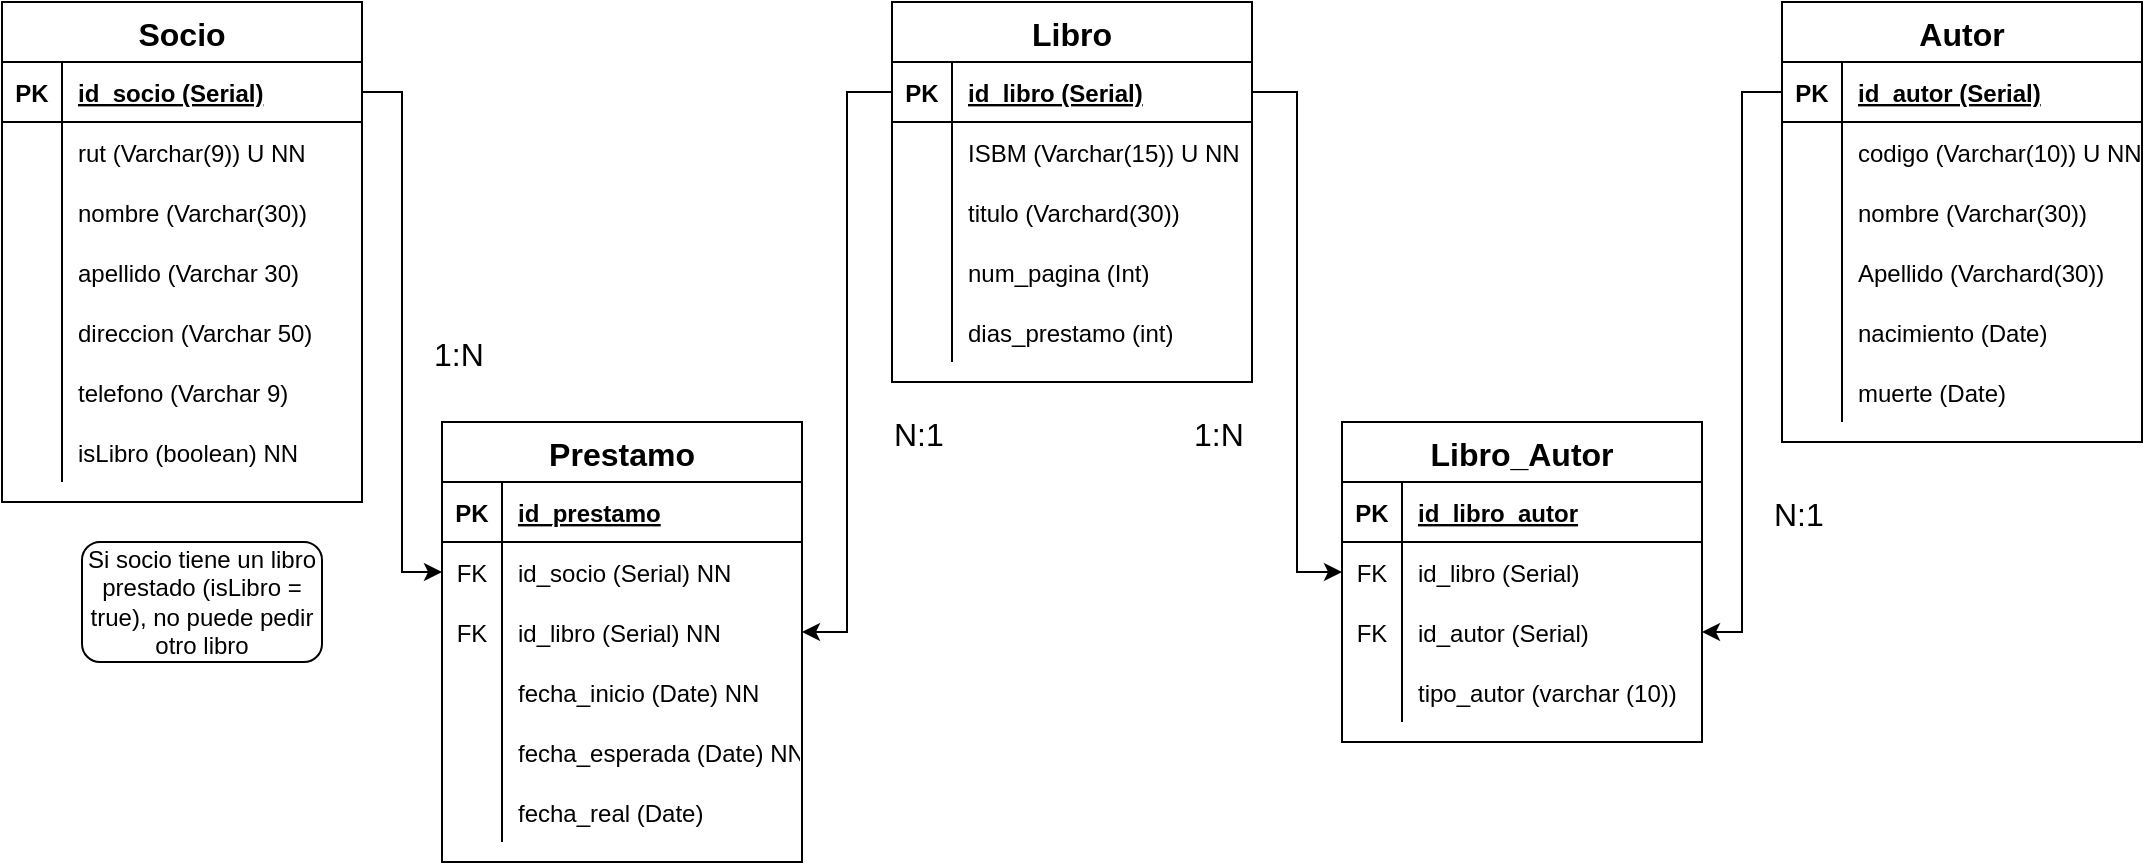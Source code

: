 <mxfile version="14.9.2" type="device"><diagram id="CBUCumqkeVuulPj8Q9eP" name="Page-1"><mxGraphModel dx="865" dy="1320" grid="1" gridSize="10" guides="1" tooltips="1" connect="1" arrows="1" fold="1" page="1" pageScale="1" pageWidth="1100" pageHeight="850" math="0" shadow="0"><root><mxCell id="0"/><mxCell id="1" parent="0"/><mxCell id="Rc7g-UlW5IYrhjgZDPwA-12" value="1:N" style="text;strokeColor=none;fillColor=none;spacingLeft=4;spacingRight=4;overflow=hidden;rotatable=0;points=[[0,0.5],[1,0.5]];portConstraint=eastwest;fontSize=16;" parent="1" vertex="1"><mxGeometry x="600" y="-480" width="40" height="30" as="geometry"/></mxCell><mxCell id="Rc7g-UlW5IYrhjgZDPwA-13" value="N:1" style="text;strokeColor=none;fillColor=none;spacingLeft=4;spacingRight=4;overflow=hidden;rotatable=0;points=[[0,0.5],[1,0.5]];portConstraint=eastwest;fontSize=16;" parent="1" vertex="1"><mxGeometry x="890" y="-440" width="40" height="30" as="geometry"/></mxCell><mxCell id="Rc7g-UlW5IYrhjgZDPwA-16" value="Socio" style="shape=table;startSize=30;container=1;collapsible=1;childLayout=tableLayout;fixedRows=1;rowLines=0;fontStyle=1;align=center;resizeLast=1;fontSize=16;" parent="1" vertex="1"><mxGeometry x="10" y="-680" width="180" height="250" as="geometry"/></mxCell><mxCell id="Rc7g-UlW5IYrhjgZDPwA-17" value="" style="shape=partialRectangle;collapsible=0;dropTarget=0;pointerEvents=0;fillColor=none;top=0;left=0;bottom=1;right=0;points=[[0,0.5],[1,0.5]];portConstraint=eastwest;" parent="Rc7g-UlW5IYrhjgZDPwA-16" vertex="1"><mxGeometry y="30" width="180" height="30" as="geometry"/></mxCell><mxCell id="Rc7g-UlW5IYrhjgZDPwA-18" value="PK" style="shape=partialRectangle;connectable=0;fillColor=none;top=0;left=0;bottom=0;right=0;fontStyle=1;overflow=hidden;" parent="Rc7g-UlW5IYrhjgZDPwA-17" vertex="1"><mxGeometry width="30" height="30" as="geometry"/></mxCell><mxCell id="Rc7g-UlW5IYrhjgZDPwA-19" value="id_socio (Serial)" style="shape=partialRectangle;connectable=0;fillColor=none;top=0;left=0;bottom=0;right=0;align=left;spacingLeft=6;fontStyle=5;overflow=hidden;" parent="Rc7g-UlW5IYrhjgZDPwA-17" vertex="1"><mxGeometry x="30" width="150" height="30" as="geometry"/></mxCell><mxCell id="Rc7g-UlW5IYrhjgZDPwA-20" value="" style="shape=partialRectangle;collapsible=0;dropTarget=0;pointerEvents=0;fillColor=none;top=0;left=0;bottom=0;right=0;points=[[0,0.5],[1,0.5]];portConstraint=eastwest;" parent="Rc7g-UlW5IYrhjgZDPwA-16" vertex="1"><mxGeometry y="60" width="180" height="30" as="geometry"/></mxCell><mxCell id="Rc7g-UlW5IYrhjgZDPwA-21" value="" style="shape=partialRectangle;connectable=0;fillColor=none;top=0;left=0;bottom=0;right=0;editable=1;overflow=hidden;" parent="Rc7g-UlW5IYrhjgZDPwA-20" vertex="1"><mxGeometry width="30" height="30" as="geometry"/></mxCell><mxCell id="Rc7g-UlW5IYrhjgZDPwA-22" value="rut (Varchar(9)) U NN" style="shape=partialRectangle;connectable=0;fillColor=none;top=0;left=0;bottom=0;right=0;align=left;spacingLeft=6;overflow=hidden;" parent="Rc7g-UlW5IYrhjgZDPwA-20" vertex="1"><mxGeometry x="30" width="150" height="30" as="geometry"/></mxCell><mxCell id="Rc7g-UlW5IYrhjgZDPwA-23" value="" style="shape=partialRectangle;collapsible=0;dropTarget=0;pointerEvents=0;fillColor=none;top=0;left=0;bottom=0;right=0;points=[[0,0.5],[1,0.5]];portConstraint=eastwest;" parent="Rc7g-UlW5IYrhjgZDPwA-16" vertex="1"><mxGeometry y="90" width="180" height="30" as="geometry"/></mxCell><mxCell id="Rc7g-UlW5IYrhjgZDPwA-24" value="" style="shape=partialRectangle;connectable=0;fillColor=none;top=0;left=0;bottom=0;right=0;editable=1;overflow=hidden;" parent="Rc7g-UlW5IYrhjgZDPwA-23" vertex="1"><mxGeometry width="30" height="30" as="geometry"/></mxCell><mxCell id="Rc7g-UlW5IYrhjgZDPwA-25" value="nombre (Varchar(30))" style="shape=partialRectangle;connectable=0;fillColor=none;top=0;left=0;bottom=0;right=0;align=left;spacingLeft=6;overflow=hidden;" parent="Rc7g-UlW5IYrhjgZDPwA-23" vertex="1"><mxGeometry x="30" width="150" height="30" as="geometry"/></mxCell><mxCell id="Rc7g-UlW5IYrhjgZDPwA-26" value="" style="shape=partialRectangle;collapsible=0;dropTarget=0;pointerEvents=0;fillColor=none;top=0;left=0;bottom=0;right=0;points=[[0,0.5],[1,0.5]];portConstraint=eastwest;" parent="Rc7g-UlW5IYrhjgZDPwA-16" vertex="1"><mxGeometry y="120" width="180" height="30" as="geometry"/></mxCell><mxCell id="Rc7g-UlW5IYrhjgZDPwA-27" value="" style="shape=partialRectangle;connectable=0;fillColor=none;top=0;left=0;bottom=0;right=0;editable=1;overflow=hidden;" parent="Rc7g-UlW5IYrhjgZDPwA-26" vertex="1"><mxGeometry width="30" height="30" as="geometry"/></mxCell><mxCell id="Rc7g-UlW5IYrhjgZDPwA-28" value="apellido (Varchar 30)" style="shape=partialRectangle;connectable=0;fillColor=none;top=0;left=0;bottom=0;right=0;align=left;spacingLeft=6;overflow=hidden;" parent="Rc7g-UlW5IYrhjgZDPwA-26" vertex="1"><mxGeometry x="30" width="150" height="30" as="geometry"/></mxCell><mxCell id="YdfFZgm_9jZ4nutEyy9W-5" value="" style="shape=partialRectangle;collapsible=0;dropTarget=0;pointerEvents=0;fillColor=none;top=0;left=0;bottom=0;right=0;points=[[0,0.5],[1,0.5]];portConstraint=eastwest;" parent="Rc7g-UlW5IYrhjgZDPwA-16" vertex="1"><mxGeometry y="150" width="180" height="30" as="geometry"/></mxCell><mxCell id="YdfFZgm_9jZ4nutEyy9W-6" value="" style="shape=partialRectangle;connectable=0;fillColor=none;top=0;left=0;bottom=0;right=0;editable=1;overflow=hidden;" parent="YdfFZgm_9jZ4nutEyy9W-5" vertex="1"><mxGeometry width="30" height="30" as="geometry"/></mxCell><mxCell id="YdfFZgm_9jZ4nutEyy9W-7" value="direccion (Varchar 50)" style="shape=partialRectangle;connectable=0;fillColor=none;top=0;left=0;bottom=0;right=0;align=left;spacingLeft=6;overflow=hidden;" parent="YdfFZgm_9jZ4nutEyy9W-5" vertex="1"><mxGeometry x="30" width="150" height="30" as="geometry"/></mxCell><mxCell id="YdfFZgm_9jZ4nutEyy9W-8" value="" style="shape=partialRectangle;collapsible=0;dropTarget=0;pointerEvents=0;fillColor=none;top=0;left=0;bottom=0;right=0;points=[[0,0.5],[1,0.5]];portConstraint=eastwest;" parent="Rc7g-UlW5IYrhjgZDPwA-16" vertex="1"><mxGeometry y="180" width="180" height="30" as="geometry"/></mxCell><mxCell id="YdfFZgm_9jZ4nutEyy9W-9" value="" style="shape=partialRectangle;connectable=0;fillColor=none;top=0;left=0;bottom=0;right=0;editable=1;overflow=hidden;" parent="YdfFZgm_9jZ4nutEyy9W-8" vertex="1"><mxGeometry width="30" height="30" as="geometry"/></mxCell><mxCell id="YdfFZgm_9jZ4nutEyy9W-10" value="telefono (Varchar 9)" style="shape=partialRectangle;connectable=0;fillColor=none;top=0;left=0;bottom=0;right=0;align=left;spacingLeft=6;overflow=hidden;" parent="YdfFZgm_9jZ4nutEyy9W-8" vertex="1"><mxGeometry x="30" width="150" height="30" as="geometry"/></mxCell><mxCell id="YdfFZgm_9jZ4nutEyy9W-1" value="" style="shape=partialRectangle;collapsible=0;dropTarget=0;pointerEvents=0;fillColor=none;top=0;left=0;bottom=0;right=0;points=[[0,0.5],[1,0.5]];portConstraint=eastwest;" parent="Rc7g-UlW5IYrhjgZDPwA-16" vertex="1"><mxGeometry y="210" width="180" height="30" as="geometry"/></mxCell><mxCell id="YdfFZgm_9jZ4nutEyy9W-2" value="" style="shape=partialRectangle;connectable=0;fillColor=none;top=0;left=0;bottom=0;right=0;editable=1;overflow=hidden;" parent="YdfFZgm_9jZ4nutEyy9W-1" vertex="1"><mxGeometry width="30" height="30" as="geometry"/></mxCell><mxCell id="YdfFZgm_9jZ4nutEyy9W-3" value="isLibro (boolean) NN" style="shape=partialRectangle;connectable=0;fillColor=none;top=0;left=0;bottom=0;right=0;align=left;spacingLeft=6;overflow=hidden;" parent="YdfFZgm_9jZ4nutEyy9W-1" vertex="1"><mxGeometry x="30" width="150" height="30" as="geometry"/></mxCell><mxCell id="Rc7g-UlW5IYrhjgZDPwA-29" value="Prestamo" style="shape=table;startSize=30;container=1;collapsible=1;childLayout=tableLayout;fixedRows=1;rowLines=0;fontStyle=1;align=center;resizeLast=1;fontSize=16;" parent="1" vertex="1"><mxGeometry x="230" y="-470" width="180" height="220" as="geometry"/></mxCell><mxCell id="Rc7g-UlW5IYrhjgZDPwA-30" value="" style="shape=partialRectangle;collapsible=0;dropTarget=0;pointerEvents=0;fillColor=none;top=0;left=0;bottom=1;right=0;points=[[0,0.5],[1,0.5]];portConstraint=eastwest;" parent="Rc7g-UlW5IYrhjgZDPwA-29" vertex="1"><mxGeometry y="30" width="180" height="30" as="geometry"/></mxCell><mxCell id="Rc7g-UlW5IYrhjgZDPwA-31" value="PK" style="shape=partialRectangle;connectable=0;fillColor=none;top=0;left=0;bottom=0;right=0;fontStyle=1;overflow=hidden;" parent="Rc7g-UlW5IYrhjgZDPwA-30" vertex="1"><mxGeometry width="30" height="30" as="geometry"/></mxCell><mxCell id="Rc7g-UlW5IYrhjgZDPwA-32" value="id_prestamo" style="shape=partialRectangle;connectable=0;fillColor=none;top=0;left=0;bottom=0;right=0;align=left;spacingLeft=6;fontStyle=5;overflow=hidden;" parent="Rc7g-UlW5IYrhjgZDPwA-30" vertex="1"><mxGeometry x="30" width="150" height="30" as="geometry"/></mxCell><mxCell id="Rc7g-UlW5IYrhjgZDPwA-33" value="" style="shape=partialRectangle;collapsible=0;dropTarget=0;pointerEvents=0;fillColor=none;top=0;left=0;bottom=0;right=0;points=[[0,0.5],[1,0.5]];portConstraint=eastwest;" parent="Rc7g-UlW5IYrhjgZDPwA-29" vertex="1"><mxGeometry y="60" width="180" height="30" as="geometry"/></mxCell><mxCell id="Rc7g-UlW5IYrhjgZDPwA-34" value="FK" style="shape=partialRectangle;connectable=0;fillColor=none;top=0;left=0;bottom=0;right=0;editable=1;overflow=hidden;" parent="Rc7g-UlW5IYrhjgZDPwA-33" vertex="1"><mxGeometry width="30" height="30" as="geometry"/></mxCell><mxCell id="Rc7g-UlW5IYrhjgZDPwA-35" value="id_socio (Serial) NN" style="shape=partialRectangle;connectable=0;fillColor=none;top=0;left=0;bottom=0;right=0;align=left;spacingLeft=6;overflow=hidden;" parent="Rc7g-UlW5IYrhjgZDPwA-33" vertex="1"><mxGeometry x="30" width="150" height="30" as="geometry"/></mxCell><mxCell id="Rc7g-UlW5IYrhjgZDPwA-36" value="" style="shape=partialRectangle;collapsible=0;dropTarget=0;pointerEvents=0;fillColor=none;top=0;left=0;bottom=0;right=0;points=[[0,0.5],[1,0.5]];portConstraint=eastwest;" parent="Rc7g-UlW5IYrhjgZDPwA-29" vertex="1"><mxGeometry y="90" width="180" height="30" as="geometry"/></mxCell><mxCell id="Rc7g-UlW5IYrhjgZDPwA-37" value="FK" style="shape=partialRectangle;connectable=0;fillColor=none;top=0;left=0;bottom=0;right=0;editable=1;overflow=hidden;" parent="Rc7g-UlW5IYrhjgZDPwA-36" vertex="1"><mxGeometry width="30" height="30" as="geometry"/></mxCell><mxCell id="Rc7g-UlW5IYrhjgZDPwA-38" value="id_libro (Serial) NN" style="shape=partialRectangle;connectable=0;fillColor=none;top=0;left=0;bottom=0;right=0;align=left;spacingLeft=6;overflow=hidden;" parent="Rc7g-UlW5IYrhjgZDPwA-36" vertex="1"><mxGeometry x="30" width="150" height="30" as="geometry"/></mxCell><mxCell id="Rc7g-UlW5IYrhjgZDPwA-39" value="" style="shape=partialRectangle;collapsible=0;dropTarget=0;pointerEvents=0;fillColor=none;top=0;left=0;bottom=0;right=0;points=[[0,0.5],[1,0.5]];portConstraint=eastwest;" parent="Rc7g-UlW5IYrhjgZDPwA-29" vertex="1"><mxGeometry y="120" width="180" height="30" as="geometry"/></mxCell><mxCell id="Rc7g-UlW5IYrhjgZDPwA-40" value="" style="shape=partialRectangle;connectable=0;fillColor=none;top=0;left=0;bottom=0;right=0;editable=1;overflow=hidden;" parent="Rc7g-UlW5IYrhjgZDPwA-39" vertex="1"><mxGeometry width="30" height="30" as="geometry"/></mxCell><mxCell id="Rc7g-UlW5IYrhjgZDPwA-41" value="fecha_inicio (Date) NN" style="shape=partialRectangle;connectable=0;fillColor=none;top=0;left=0;bottom=0;right=0;align=left;spacingLeft=6;overflow=hidden;" parent="Rc7g-UlW5IYrhjgZDPwA-39" vertex="1"><mxGeometry x="30" width="150" height="30" as="geometry"/></mxCell><mxCell id="Rc7g-UlW5IYrhjgZDPwA-84" value="" style="shape=partialRectangle;collapsible=0;dropTarget=0;pointerEvents=0;fillColor=none;top=0;left=0;bottom=0;right=0;points=[[0,0.5],[1,0.5]];portConstraint=eastwest;" parent="Rc7g-UlW5IYrhjgZDPwA-29" vertex="1"><mxGeometry y="150" width="180" height="30" as="geometry"/></mxCell><mxCell id="Rc7g-UlW5IYrhjgZDPwA-85" value="" style="shape=partialRectangle;connectable=0;fillColor=none;top=0;left=0;bottom=0;right=0;editable=1;overflow=hidden;" parent="Rc7g-UlW5IYrhjgZDPwA-84" vertex="1"><mxGeometry width="30" height="30" as="geometry"/></mxCell><mxCell id="Rc7g-UlW5IYrhjgZDPwA-86" value="fecha_esperada (Date) NN" style="shape=partialRectangle;connectable=0;fillColor=none;top=0;left=0;bottom=0;right=0;align=left;spacingLeft=6;overflow=hidden;" parent="Rc7g-UlW5IYrhjgZDPwA-84" vertex="1"><mxGeometry x="30" width="150" height="30" as="geometry"/></mxCell><mxCell id="Rc7g-UlW5IYrhjgZDPwA-87" value="" style="shape=partialRectangle;collapsible=0;dropTarget=0;pointerEvents=0;fillColor=none;top=0;left=0;bottom=0;right=0;points=[[0,0.5],[1,0.5]];portConstraint=eastwest;" parent="Rc7g-UlW5IYrhjgZDPwA-29" vertex="1"><mxGeometry y="180" width="180" height="30" as="geometry"/></mxCell><mxCell id="Rc7g-UlW5IYrhjgZDPwA-88" value="" style="shape=partialRectangle;connectable=0;fillColor=none;top=0;left=0;bottom=0;right=0;editable=1;overflow=hidden;" parent="Rc7g-UlW5IYrhjgZDPwA-87" vertex="1"><mxGeometry width="30" height="30" as="geometry"/></mxCell><mxCell id="Rc7g-UlW5IYrhjgZDPwA-89" value="fecha_real (Date)" style="shape=partialRectangle;connectable=0;fillColor=none;top=0;left=0;bottom=0;right=0;align=left;spacingLeft=6;overflow=hidden;" parent="Rc7g-UlW5IYrhjgZDPwA-87" vertex="1"><mxGeometry x="30" width="150" height="30" as="geometry"/></mxCell><mxCell id="Rc7g-UlW5IYrhjgZDPwA-42" value="Libro" style="shape=table;startSize=30;container=1;collapsible=1;childLayout=tableLayout;fixedRows=1;rowLines=0;fontStyle=1;align=center;resizeLast=1;fontSize=16;" parent="1" vertex="1"><mxGeometry x="455" y="-680" width="180" height="190" as="geometry"/></mxCell><mxCell id="Rc7g-UlW5IYrhjgZDPwA-43" value="" style="shape=partialRectangle;collapsible=0;dropTarget=0;pointerEvents=0;fillColor=none;top=0;left=0;bottom=1;right=0;points=[[0,0.5],[1,0.5]];portConstraint=eastwest;" parent="Rc7g-UlW5IYrhjgZDPwA-42" vertex="1"><mxGeometry y="30" width="180" height="30" as="geometry"/></mxCell><mxCell id="Rc7g-UlW5IYrhjgZDPwA-44" value="PK" style="shape=partialRectangle;connectable=0;fillColor=none;top=0;left=0;bottom=0;right=0;fontStyle=1;overflow=hidden;" parent="Rc7g-UlW5IYrhjgZDPwA-43" vertex="1"><mxGeometry width="30" height="30" as="geometry"/></mxCell><mxCell id="Rc7g-UlW5IYrhjgZDPwA-45" value="id_libro (Serial)" style="shape=partialRectangle;connectable=0;fillColor=none;top=0;left=0;bottom=0;right=0;align=left;spacingLeft=6;fontStyle=5;overflow=hidden;" parent="Rc7g-UlW5IYrhjgZDPwA-43" vertex="1"><mxGeometry x="30" width="150" height="30" as="geometry"/></mxCell><mxCell id="Rc7g-UlW5IYrhjgZDPwA-46" value="" style="shape=partialRectangle;collapsible=0;dropTarget=0;pointerEvents=0;fillColor=none;top=0;left=0;bottom=0;right=0;points=[[0,0.5],[1,0.5]];portConstraint=eastwest;" parent="Rc7g-UlW5IYrhjgZDPwA-42" vertex="1"><mxGeometry y="60" width="180" height="30" as="geometry"/></mxCell><mxCell id="Rc7g-UlW5IYrhjgZDPwA-47" value="" style="shape=partialRectangle;connectable=0;fillColor=none;top=0;left=0;bottom=0;right=0;editable=1;overflow=hidden;" parent="Rc7g-UlW5IYrhjgZDPwA-46" vertex="1"><mxGeometry width="30" height="30" as="geometry"/></mxCell><mxCell id="Rc7g-UlW5IYrhjgZDPwA-48" value="ISBM (Varchar(15)) U NN" style="shape=partialRectangle;connectable=0;fillColor=none;top=0;left=0;bottom=0;right=0;align=left;spacingLeft=6;overflow=hidden;" parent="Rc7g-UlW5IYrhjgZDPwA-46" vertex="1"><mxGeometry x="30" width="150" height="30" as="geometry"/></mxCell><mxCell id="Rc7g-UlW5IYrhjgZDPwA-49" value="" style="shape=partialRectangle;collapsible=0;dropTarget=0;pointerEvents=0;fillColor=none;top=0;left=0;bottom=0;right=0;points=[[0,0.5],[1,0.5]];portConstraint=eastwest;" parent="Rc7g-UlW5IYrhjgZDPwA-42" vertex="1"><mxGeometry y="90" width="180" height="30" as="geometry"/></mxCell><mxCell id="Rc7g-UlW5IYrhjgZDPwA-50" value="" style="shape=partialRectangle;connectable=0;fillColor=none;top=0;left=0;bottom=0;right=0;editable=1;overflow=hidden;" parent="Rc7g-UlW5IYrhjgZDPwA-49" vertex="1"><mxGeometry width="30" height="30" as="geometry"/></mxCell><mxCell id="Rc7g-UlW5IYrhjgZDPwA-51" value="titulo (Varchard(30))" style="shape=partialRectangle;connectable=0;fillColor=none;top=0;left=0;bottom=0;right=0;align=left;spacingLeft=6;overflow=hidden;" parent="Rc7g-UlW5IYrhjgZDPwA-49" vertex="1"><mxGeometry x="30" width="150" height="30" as="geometry"/></mxCell><mxCell id="Rc7g-UlW5IYrhjgZDPwA-52" value="" style="shape=partialRectangle;collapsible=0;dropTarget=0;pointerEvents=0;fillColor=none;top=0;left=0;bottom=0;right=0;points=[[0,0.5],[1,0.5]];portConstraint=eastwest;" parent="Rc7g-UlW5IYrhjgZDPwA-42" vertex="1"><mxGeometry y="120" width="180" height="30" as="geometry"/></mxCell><mxCell id="Rc7g-UlW5IYrhjgZDPwA-53" value="" style="shape=partialRectangle;connectable=0;fillColor=none;top=0;left=0;bottom=0;right=0;editable=1;overflow=hidden;" parent="Rc7g-UlW5IYrhjgZDPwA-52" vertex="1"><mxGeometry width="30" height="30" as="geometry"/></mxCell><mxCell id="Rc7g-UlW5IYrhjgZDPwA-54" value="num_pagina (Int)" style="shape=partialRectangle;connectable=0;fillColor=none;top=0;left=0;bottom=0;right=0;align=left;spacingLeft=6;overflow=hidden;" parent="Rc7g-UlW5IYrhjgZDPwA-52" vertex="1"><mxGeometry x="30" width="150" height="30" as="geometry"/></mxCell><mxCell id="EmzPROt_VHU3Obhoxcbb-1" value="" style="shape=partialRectangle;collapsible=0;dropTarget=0;pointerEvents=0;fillColor=none;top=0;left=0;bottom=0;right=0;points=[[0,0.5],[1,0.5]];portConstraint=eastwest;" vertex="1" parent="Rc7g-UlW5IYrhjgZDPwA-42"><mxGeometry y="150" width="180" height="30" as="geometry"/></mxCell><mxCell id="EmzPROt_VHU3Obhoxcbb-2" value="" style="shape=partialRectangle;connectable=0;fillColor=none;top=0;left=0;bottom=0;right=0;editable=1;overflow=hidden;" vertex="1" parent="EmzPROt_VHU3Obhoxcbb-1"><mxGeometry width="30" height="30" as="geometry"/></mxCell><mxCell id="EmzPROt_VHU3Obhoxcbb-3" value="dias_prestamo (int)" style="shape=partialRectangle;connectable=0;fillColor=none;top=0;left=0;bottom=0;right=0;align=left;spacingLeft=6;overflow=hidden;" vertex="1" parent="EmzPROt_VHU3Obhoxcbb-1"><mxGeometry x="30" width="150" height="30" as="geometry"/></mxCell><mxCell id="Rc7g-UlW5IYrhjgZDPwA-55" value="Libro_Autor" style="shape=table;startSize=30;container=1;collapsible=1;childLayout=tableLayout;fixedRows=1;rowLines=0;fontStyle=1;align=center;resizeLast=1;fontSize=16;" parent="1" vertex="1"><mxGeometry x="680" y="-470" width="180" height="160" as="geometry"/></mxCell><mxCell id="Rc7g-UlW5IYrhjgZDPwA-56" value="" style="shape=partialRectangle;collapsible=0;dropTarget=0;pointerEvents=0;fillColor=none;top=0;left=0;bottom=1;right=0;points=[[0,0.5],[1,0.5]];portConstraint=eastwest;" parent="Rc7g-UlW5IYrhjgZDPwA-55" vertex="1"><mxGeometry y="30" width="180" height="30" as="geometry"/></mxCell><mxCell id="Rc7g-UlW5IYrhjgZDPwA-57" value="PK" style="shape=partialRectangle;connectable=0;fillColor=none;top=0;left=0;bottom=0;right=0;fontStyle=1;overflow=hidden;" parent="Rc7g-UlW5IYrhjgZDPwA-56" vertex="1"><mxGeometry width="30" height="30" as="geometry"/></mxCell><mxCell id="Rc7g-UlW5IYrhjgZDPwA-58" value="id_libro_autor" style="shape=partialRectangle;connectable=0;fillColor=none;top=0;left=0;bottom=0;right=0;align=left;spacingLeft=6;fontStyle=5;overflow=hidden;" parent="Rc7g-UlW5IYrhjgZDPwA-56" vertex="1"><mxGeometry x="30" width="150" height="30" as="geometry"/></mxCell><mxCell id="Rc7g-UlW5IYrhjgZDPwA-59" value="" style="shape=partialRectangle;collapsible=0;dropTarget=0;pointerEvents=0;fillColor=none;top=0;left=0;bottom=0;right=0;points=[[0,0.5],[1,0.5]];portConstraint=eastwest;" parent="Rc7g-UlW5IYrhjgZDPwA-55" vertex="1"><mxGeometry y="60" width="180" height="30" as="geometry"/></mxCell><mxCell id="Rc7g-UlW5IYrhjgZDPwA-60" value="FK" style="shape=partialRectangle;connectable=0;fillColor=none;top=0;left=0;bottom=0;right=0;editable=1;overflow=hidden;" parent="Rc7g-UlW5IYrhjgZDPwA-59" vertex="1"><mxGeometry width="30" height="30" as="geometry"/></mxCell><mxCell id="Rc7g-UlW5IYrhjgZDPwA-61" value="id_libro (Serial)" style="shape=partialRectangle;connectable=0;fillColor=none;top=0;left=0;bottom=0;right=0;align=left;spacingLeft=6;overflow=hidden;" parent="Rc7g-UlW5IYrhjgZDPwA-59" vertex="1"><mxGeometry x="30" width="150" height="30" as="geometry"/></mxCell><mxCell id="Rc7g-UlW5IYrhjgZDPwA-62" value="" style="shape=partialRectangle;collapsible=0;dropTarget=0;pointerEvents=0;fillColor=none;top=0;left=0;bottom=0;right=0;points=[[0,0.5],[1,0.5]];portConstraint=eastwest;" parent="Rc7g-UlW5IYrhjgZDPwA-55" vertex="1"><mxGeometry y="90" width="180" height="30" as="geometry"/></mxCell><mxCell id="Rc7g-UlW5IYrhjgZDPwA-63" value="FK" style="shape=partialRectangle;connectable=0;fillColor=none;top=0;left=0;bottom=0;right=0;editable=1;overflow=hidden;" parent="Rc7g-UlW5IYrhjgZDPwA-62" vertex="1"><mxGeometry width="30" height="30" as="geometry"/></mxCell><mxCell id="Rc7g-UlW5IYrhjgZDPwA-64" value="id_autor (Serial)" style="shape=partialRectangle;connectable=0;fillColor=none;top=0;left=0;bottom=0;right=0;align=left;spacingLeft=6;overflow=hidden;" parent="Rc7g-UlW5IYrhjgZDPwA-62" vertex="1"><mxGeometry x="30" width="150" height="30" as="geometry"/></mxCell><mxCell id="Rc7g-UlW5IYrhjgZDPwA-65" value="" style="shape=partialRectangle;collapsible=0;dropTarget=0;pointerEvents=0;fillColor=none;top=0;left=0;bottom=0;right=0;points=[[0,0.5],[1,0.5]];portConstraint=eastwest;" parent="Rc7g-UlW5IYrhjgZDPwA-55" vertex="1"><mxGeometry y="120" width="180" height="30" as="geometry"/></mxCell><mxCell id="Rc7g-UlW5IYrhjgZDPwA-66" value="" style="shape=partialRectangle;connectable=0;fillColor=none;top=0;left=0;bottom=0;right=0;editable=1;overflow=hidden;" parent="Rc7g-UlW5IYrhjgZDPwA-65" vertex="1"><mxGeometry width="30" height="30" as="geometry"/></mxCell><mxCell id="Rc7g-UlW5IYrhjgZDPwA-67" value="tipo_autor (varchar (10))" style="shape=partialRectangle;connectable=0;fillColor=none;top=0;left=0;bottom=0;right=0;align=left;spacingLeft=6;overflow=hidden;" parent="Rc7g-UlW5IYrhjgZDPwA-65" vertex="1"><mxGeometry x="30" width="150" height="30" as="geometry"/></mxCell><mxCell id="Rc7g-UlW5IYrhjgZDPwA-68" value="Autor" style="shape=table;startSize=30;container=1;collapsible=1;childLayout=tableLayout;fixedRows=1;rowLines=0;fontStyle=1;align=center;resizeLast=1;fontSize=16;" parent="1" vertex="1"><mxGeometry x="900" y="-680" width="180" height="220" as="geometry"/></mxCell><mxCell id="Rc7g-UlW5IYrhjgZDPwA-69" value="" style="shape=partialRectangle;collapsible=0;dropTarget=0;pointerEvents=0;fillColor=none;top=0;left=0;bottom=1;right=0;points=[[0,0.5],[1,0.5]];portConstraint=eastwest;" parent="Rc7g-UlW5IYrhjgZDPwA-68" vertex="1"><mxGeometry y="30" width="180" height="30" as="geometry"/></mxCell><mxCell id="Rc7g-UlW5IYrhjgZDPwA-70" value="PK" style="shape=partialRectangle;connectable=0;fillColor=none;top=0;left=0;bottom=0;right=0;fontStyle=1;overflow=hidden;" parent="Rc7g-UlW5IYrhjgZDPwA-69" vertex="1"><mxGeometry width="30" height="30" as="geometry"/></mxCell><mxCell id="Rc7g-UlW5IYrhjgZDPwA-71" value="id_autor (Serial)" style="shape=partialRectangle;connectable=0;fillColor=none;top=0;left=0;bottom=0;right=0;align=left;spacingLeft=6;fontStyle=5;overflow=hidden;" parent="Rc7g-UlW5IYrhjgZDPwA-69" vertex="1"><mxGeometry x="30" width="150" height="30" as="geometry"/></mxCell><mxCell id="Rc7g-UlW5IYrhjgZDPwA-72" value="" style="shape=partialRectangle;collapsible=0;dropTarget=0;pointerEvents=0;fillColor=none;top=0;left=0;bottom=0;right=0;points=[[0,0.5],[1,0.5]];portConstraint=eastwest;" parent="Rc7g-UlW5IYrhjgZDPwA-68" vertex="1"><mxGeometry y="60" width="180" height="30" as="geometry"/></mxCell><mxCell id="Rc7g-UlW5IYrhjgZDPwA-73" value="" style="shape=partialRectangle;connectable=0;fillColor=none;top=0;left=0;bottom=0;right=0;editable=1;overflow=hidden;" parent="Rc7g-UlW5IYrhjgZDPwA-72" vertex="1"><mxGeometry width="30" height="30" as="geometry"/></mxCell><mxCell id="Rc7g-UlW5IYrhjgZDPwA-74" value="codigo (Varchar(10)) U NN" style="shape=partialRectangle;connectable=0;fillColor=none;top=0;left=0;bottom=0;right=0;align=left;spacingLeft=6;overflow=hidden;" parent="Rc7g-UlW5IYrhjgZDPwA-72" vertex="1"><mxGeometry x="30" width="150" height="30" as="geometry"/></mxCell><mxCell id="Rc7g-UlW5IYrhjgZDPwA-75" value="" style="shape=partialRectangle;collapsible=0;dropTarget=0;pointerEvents=0;fillColor=none;top=0;left=0;bottom=0;right=0;points=[[0,0.5],[1,0.5]];portConstraint=eastwest;" parent="Rc7g-UlW5IYrhjgZDPwA-68" vertex="1"><mxGeometry y="90" width="180" height="30" as="geometry"/></mxCell><mxCell id="Rc7g-UlW5IYrhjgZDPwA-76" value="" style="shape=partialRectangle;connectable=0;fillColor=none;top=0;left=0;bottom=0;right=0;editable=1;overflow=hidden;" parent="Rc7g-UlW5IYrhjgZDPwA-75" vertex="1"><mxGeometry width="30" height="30" as="geometry"/></mxCell><mxCell id="Rc7g-UlW5IYrhjgZDPwA-77" value="nombre (Varchar(30))" style="shape=partialRectangle;connectable=0;fillColor=none;top=0;left=0;bottom=0;right=0;align=left;spacingLeft=6;overflow=hidden;" parent="Rc7g-UlW5IYrhjgZDPwA-75" vertex="1"><mxGeometry x="30" width="150" height="30" as="geometry"/></mxCell><mxCell id="Rc7g-UlW5IYrhjgZDPwA-78" value="" style="shape=partialRectangle;collapsible=0;dropTarget=0;pointerEvents=0;fillColor=none;top=0;left=0;bottom=0;right=0;points=[[0,0.5],[1,0.5]];portConstraint=eastwest;" parent="Rc7g-UlW5IYrhjgZDPwA-68" vertex="1"><mxGeometry y="120" width="180" height="30" as="geometry"/></mxCell><mxCell id="Rc7g-UlW5IYrhjgZDPwA-79" value="" style="shape=partialRectangle;connectable=0;fillColor=none;top=0;left=0;bottom=0;right=0;editable=1;overflow=hidden;" parent="Rc7g-UlW5IYrhjgZDPwA-78" vertex="1"><mxGeometry width="30" height="30" as="geometry"/></mxCell><mxCell id="Rc7g-UlW5IYrhjgZDPwA-80" value="Apellido (Varchard(30))" style="shape=partialRectangle;connectable=0;fillColor=none;top=0;left=0;bottom=0;right=0;align=left;spacingLeft=6;overflow=hidden;" parent="Rc7g-UlW5IYrhjgZDPwA-78" vertex="1"><mxGeometry x="30" width="150" height="30" as="geometry"/></mxCell><mxCell id="YdfFZgm_9jZ4nutEyy9W-11" value="" style="shape=partialRectangle;collapsible=0;dropTarget=0;pointerEvents=0;fillColor=none;top=0;left=0;bottom=0;right=0;points=[[0,0.5],[1,0.5]];portConstraint=eastwest;" parent="Rc7g-UlW5IYrhjgZDPwA-68" vertex="1"><mxGeometry y="150" width="180" height="30" as="geometry"/></mxCell><mxCell id="YdfFZgm_9jZ4nutEyy9W-12" value="" style="shape=partialRectangle;connectable=0;fillColor=none;top=0;left=0;bottom=0;right=0;editable=1;overflow=hidden;" parent="YdfFZgm_9jZ4nutEyy9W-11" vertex="1"><mxGeometry width="30" height="30" as="geometry"/></mxCell><mxCell id="YdfFZgm_9jZ4nutEyy9W-13" value="nacimiento (Date)" style="shape=partialRectangle;connectable=0;fillColor=none;top=0;left=0;bottom=0;right=0;align=left;spacingLeft=6;overflow=hidden;" parent="YdfFZgm_9jZ4nutEyy9W-11" vertex="1"><mxGeometry x="30" width="150" height="30" as="geometry"/></mxCell><mxCell id="YdfFZgm_9jZ4nutEyy9W-14" value="" style="shape=partialRectangle;collapsible=0;dropTarget=0;pointerEvents=0;fillColor=none;top=0;left=0;bottom=0;right=0;points=[[0,0.5],[1,0.5]];portConstraint=eastwest;" parent="Rc7g-UlW5IYrhjgZDPwA-68" vertex="1"><mxGeometry y="180" width="180" height="30" as="geometry"/></mxCell><mxCell id="YdfFZgm_9jZ4nutEyy9W-15" value="" style="shape=partialRectangle;connectable=0;fillColor=none;top=0;left=0;bottom=0;right=0;editable=1;overflow=hidden;" parent="YdfFZgm_9jZ4nutEyy9W-14" vertex="1"><mxGeometry width="30" height="30" as="geometry"/></mxCell><mxCell id="YdfFZgm_9jZ4nutEyy9W-16" value="muerte (Date)" style="shape=partialRectangle;connectable=0;fillColor=none;top=0;left=0;bottom=0;right=0;align=left;spacingLeft=6;overflow=hidden;" parent="YdfFZgm_9jZ4nutEyy9W-14" vertex="1"><mxGeometry x="30" width="150" height="30" as="geometry"/></mxCell><mxCell id="Rc7g-UlW5IYrhjgZDPwA-90" style="edgeStyle=orthogonalEdgeStyle;rounded=0;orthogonalLoop=1;jettySize=auto;html=1;exitX=1;exitY=0.5;exitDx=0;exitDy=0;entryX=0;entryY=0.5;entryDx=0;entryDy=0;fontSize=16;" parent="1" source="Rc7g-UlW5IYrhjgZDPwA-17" target="Rc7g-UlW5IYrhjgZDPwA-33" edge="1"><mxGeometry relative="1" as="geometry"/></mxCell><mxCell id="Rc7g-UlW5IYrhjgZDPwA-91" style="edgeStyle=orthogonalEdgeStyle;rounded=0;orthogonalLoop=1;jettySize=auto;html=1;exitX=0;exitY=0.5;exitDx=0;exitDy=0;fontSize=16;" parent="1" source="Rc7g-UlW5IYrhjgZDPwA-43" target="Rc7g-UlW5IYrhjgZDPwA-36" edge="1"><mxGeometry relative="1" as="geometry"/></mxCell><mxCell id="Rc7g-UlW5IYrhjgZDPwA-92" style="edgeStyle=orthogonalEdgeStyle;rounded=0;orthogonalLoop=1;jettySize=auto;html=1;exitX=1;exitY=0.5;exitDx=0;exitDy=0;entryX=0;entryY=0.5;entryDx=0;entryDy=0;fontSize=16;" parent="1" source="Rc7g-UlW5IYrhjgZDPwA-43" target="Rc7g-UlW5IYrhjgZDPwA-59" edge="1"><mxGeometry relative="1" as="geometry"/></mxCell><mxCell id="Rc7g-UlW5IYrhjgZDPwA-93" style="edgeStyle=orthogonalEdgeStyle;rounded=0;orthogonalLoop=1;jettySize=auto;html=1;exitX=0;exitY=0.5;exitDx=0;exitDy=0;entryX=1;entryY=0.5;entryDx=0;entryDy=0;fontSize=16;" parent="1" source="Rc7g-UlW5IYrhjgZDPwA-69" target="Rc7g-UlW5IYrhjgZDPwA-62" edge="1"><mxGeometry relative="1" as="geometry"/></mxCell><mxCell id="Rc7g-UlW5IYrhjgZDPwA-96" value="1:N" style="text;strokeColor=none;fillColor=none;spacingLeft=4;spacingRight=4;overflow=hidden;rotatable=0;points=[[0,0.5],[1,0.5]];portConstraint=eastwest;fontSize=16;" parent="1" vertex="1"><mxGeometry x="220" y="-520" width="40" height="30" as="geometry"/></mxCell><mxCell id="Rc7g-UlW5IYrhjgZDPwA-97" value="N:1" style="text;strokeColor=none;fillColor=none;spacingLeft=4;spacingRight=4;overflow=hidden;rotatable=0;points=[[0,0.5],[1,0.5]];portConstraint=eastwest;fontSize=16;" parent="1" vertex="1"><mxGeometry x="450" y="-480" width="40" height="30" as="geometry"/></mxCell><mxCell id="YdfFZgm_9jZ4nutEyy9W-4" value="Si socio tiene un libro prestado (isLibro = true), no puede pedir otro libro" style="rounded=1;whiteSpace=wrap;html=1;" parent="1" vertex="1"><mxGeometry x="50" y="-410" width="120" height="60" as="geometry"/></mxCell></root></mxGraphModel></diagram></mxfile>